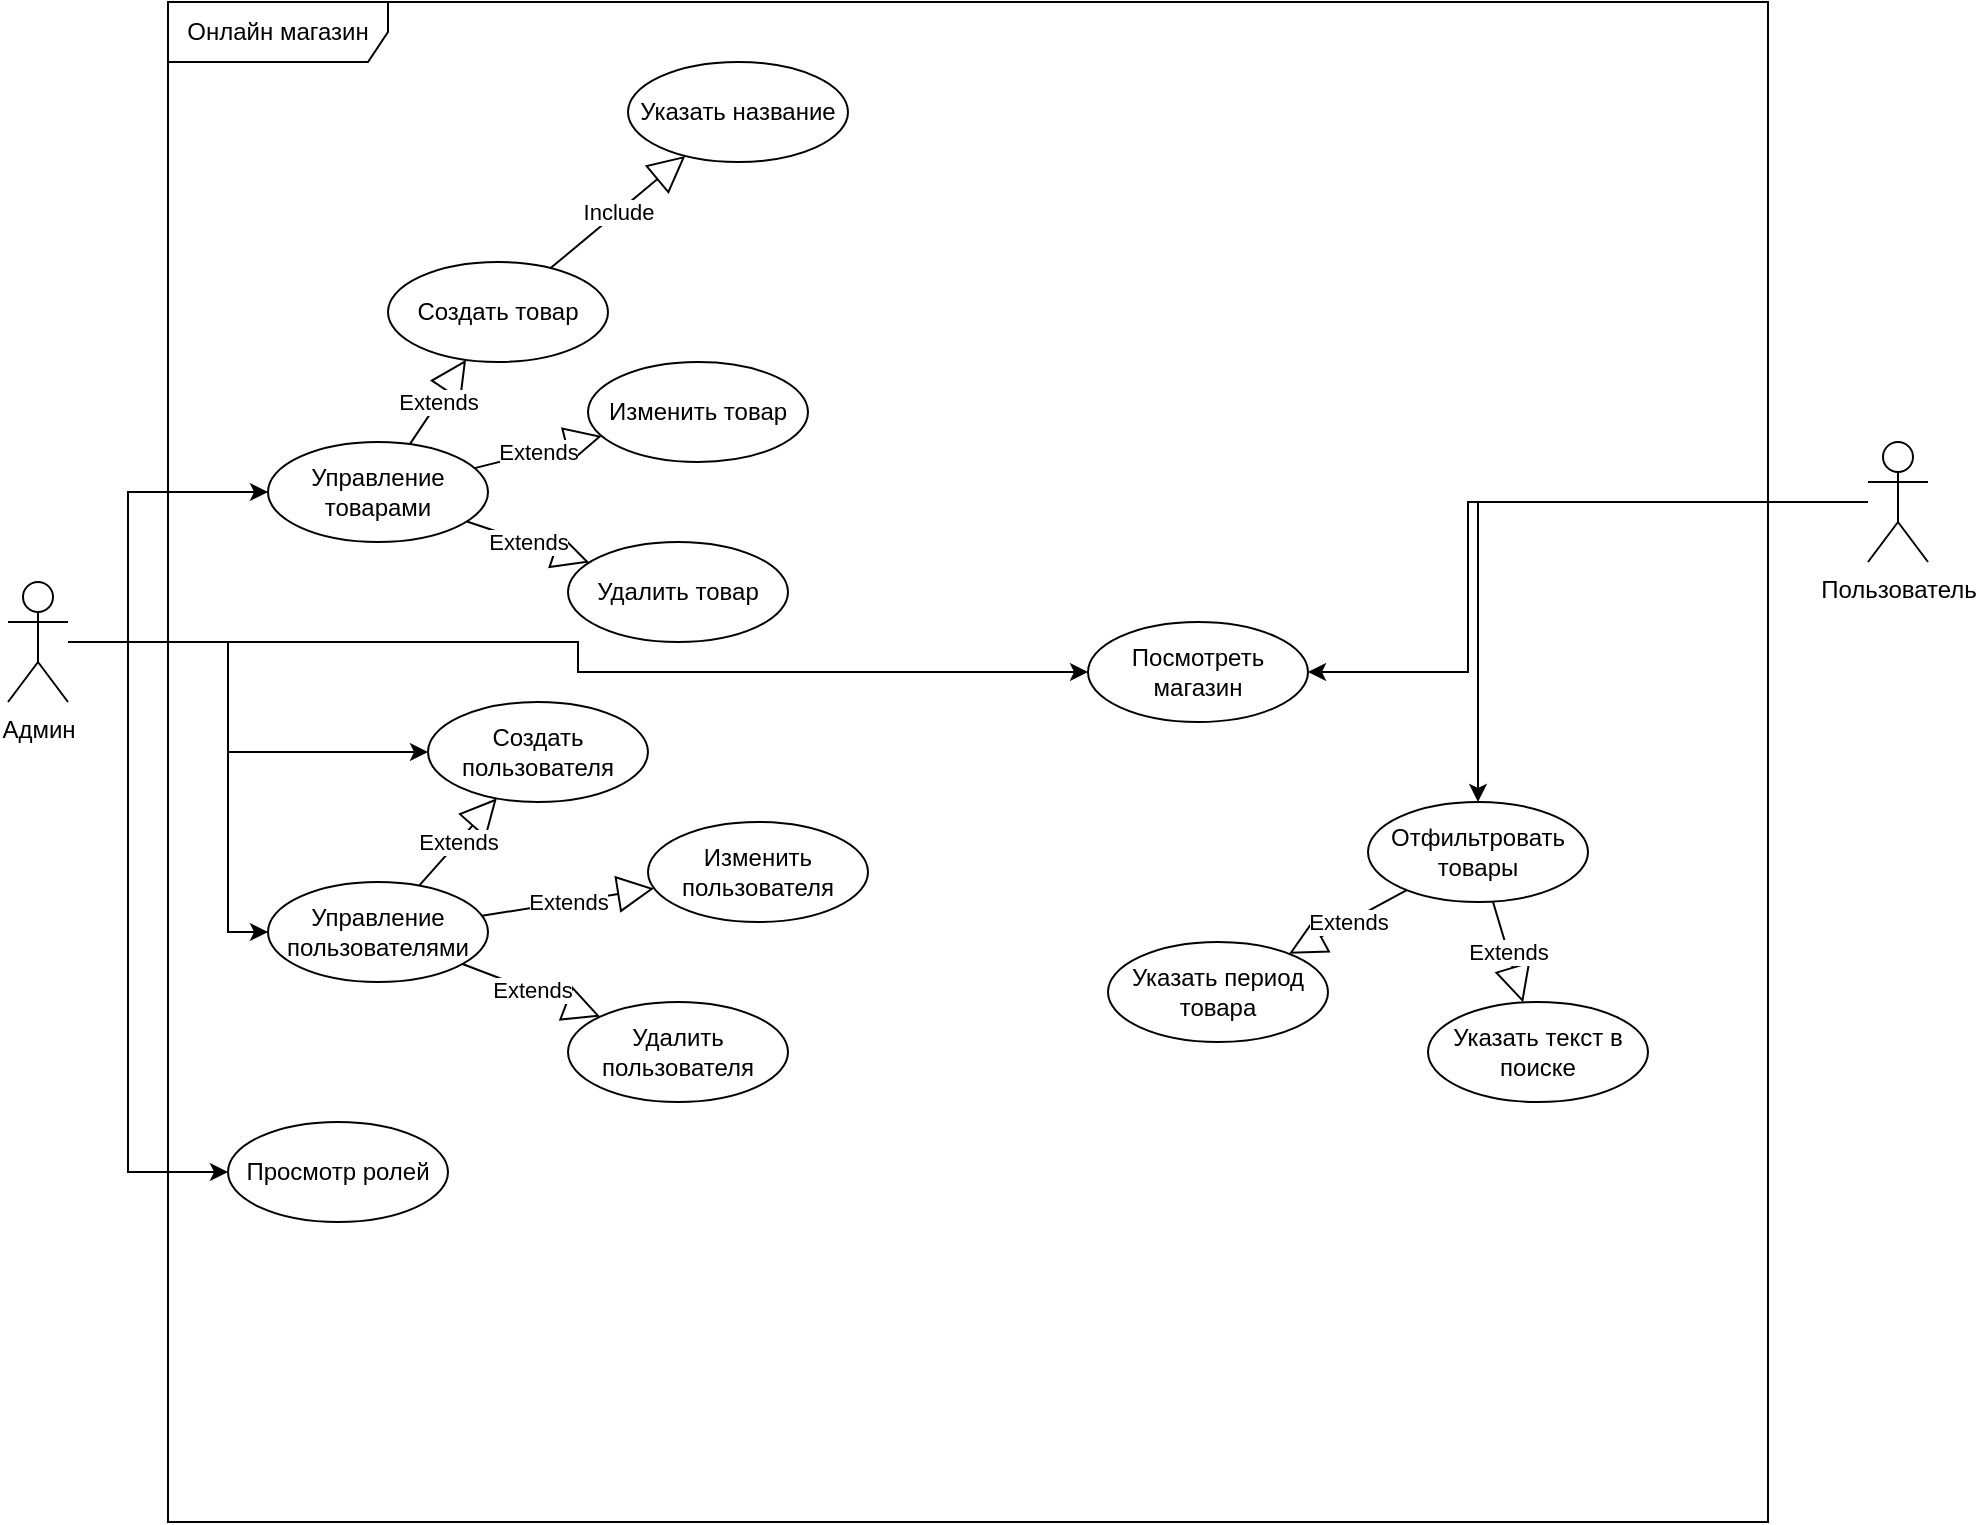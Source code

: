 <mxfile version="26.2.2">
  <diagram name="Страница — 1" id="itrL7sbn9p96ayGT9FoG">
    <mxGraphModel dx="1428" dy="849" grid="1" gridSize="10" guides="1" tooltips="1" connect="1" arrows="1" fold="1" page="1" pageScale="1" pageWidth="827" pageHeight="1169" math="0" shadow="0">
      <root>
        <mxCell id="0" />
        <mxCell id="1" parent="0" />
        <mxCell id="9mNg4-M_Asiz6xoXqbHi-31" style="edgeStyle=orthogonalEdgeStyle;rounded=0;orthogonalLoop=1;jettySize=auto;html=1;" parent="1" source="9mNg4-M_Asiz6xoXqbHi-1" target="9mNg4-M_Asiz6xoXqbHi-9" edge="1">
          <mxGeometry relative="1" as="geometry">
            <Array as="points">
              <mxPoint x="480" y="480" />
              <mxPoint x="480" y="535" />
            </Array>
          </mxGeometry>
        </mxCell>
        <mxCell id="9mNg4-M_Asiz6xoXqbHi-32" style="edgeStyle=orthogonalEdgeStyle;rounded=0;orthogonalLoop=1;jettySize=auto;html=1;" parent="1" source="9mNg4-M_Asiz6xoXqbHi-1" target="9mNg4-M_Asiz6xoXqbHi-10" edge="1">
          <mxGeometry relative="1" as="geometry">
            <Array as="points">
              <mxPoint x="480" y="480" />
              <mxPoint x="480" y="625" />
            </Array>
          </mxGeometry>
        </mxCell>
        <mxCell id="9mNg4-M_Asiz6xoXqbHi-33" style="edgeStyle=orthogonalEdgeStyle;rounded=0;orthogonalLoop=1;jettySize=auto;html=1;" parent="1" source="9mNg4-M_Asiz6xoXqbHi-1" target="9mNg4-M_Asiz6xoXqbHi-13" edge="1">
          <mxGeometry relative="1" as="geometry">
            <Array as="points">
              <mxPoint x="430" y="480" />
              <mxPoint x="430" y="745" />
            </Array>
          </mxGeometry>
        </mxCell>
        <mxCell id="9mNg4-M_Asiz6xoXqbHi-34" style="edgeStyle=orthogonalEdgeStyle;rounded=0;orthogonalLoop=1;jettySize=auto;html=1;" parent="1" source="9mNg4-M_Asiz6xoXqbHi-1" target="9mNg4-M_Asiz6xoXqbHi-5" edge="1">
          <mxGeometry relative="1" as="geometry">
            <Array as="points">
              <mxPoint x="430" y="480" />
              <mxPoint x="430" y="405" />
            </Array>
          </mxGeometry>
        </mxCell>
        <mxCell id="9mNg4-M_Asiz6xoXqbHi-35" style="edgeStyle=orthogonalEdgeStyle;rounded=0;orthogonalLoop=1;jettySize=auto;html=1;" parent="1" source="9mNg4-M_Asiz6xoXqbHi-1" target="9mNg4-M_Asiz6xoXqbHi-14" edge="1">
          <mxGeometry relative="1" as="geometry" />
        </mxCell>
        <mxCell id="9mNg4-M_Asiz6xoXqbHi-1" value="Админ" style="shape=umlActor;verticalLabelPosition=bottom;verticalAlign=top;html=1;" parent="1" vertex="1">
          <mxGeometry x="370" y="450" width="30" height="60" as="geometry" />
        </mxCell>
        <mxCell id="9mNg4-M_Asiz6xoXqbHi-2" value="Онлайн магазин" style="shape=umlFrame;whiteSpace=wrap;html=1;pointerEvents=0;width=110;height=30;" parent="1" vertex="1">
          <mxGeometry x="450" y="160" width="800" height="760" as="geometry" />
        </mxCell>
        <mxCell id="9mNg4-M_Asiz6xoXqbHi-36" style="edgeStyle=orthogonalEdgeStyle;rounded=0;orthogonalLoop=1;jettySize=auto;html=1;entryX=1;entryY=0.5;entryDx=0;entryDy=0;" parent="1" source="9mNg4-M_Asiz6xoXqbHi-3" target="9mNg4-M_Asiz6xoXqbHi-14" edge="1">
          <mxGeometry relative="1" as="geometry">
            <Array as="points">
              <mxPoint x="1100" y="410" />
              <mxPoint x="1100" y="495" />
            </Array>
          </mxGeometry>
        </mxCell>
        <mxCell id="9mNg4-M_Asiz6xoXqbHi-37" style="edgeStyle=orthogonalEdgeStyle;rounded=0;orthogonalLoop=1;jettySize=auto;html=1;" parent="1" source="9mNg4-M_Asiz6xoXqbHi-3" target="9mNg4-M_Asiz6xoXqbHi-15" edge="1">
          <mxGeometry relative="1" as="geometry" />
        </mxCell>
        <mxCell id="9mNg4-M_Asiz6xoXqbHi-3" value="Пользователь" style="shape=umlActor;verticalLabelPosition=bottom;verticalAlign=top;html=1;" parent="1" vertex="1">
          <mxGeometry x="1300" y="380" width="30" height="60" as="geometry" />
        </mxCell>
        <mxCell id="9mNg4-M_Asiz6xoXqbHi-4" value="Создать товар" style="ellipse;whiteSpace=wrap;html=1;" parent="1" vertex="1">
          <mxGeometry x="560" y="290" width="110" height="50" as="geometry" />
        </mxCell>
        <mxCell id="9mNg4-M_Asiz6xoXqbHi-5" value="Управление товарами" style="ellipse;whiteSpace=wrap;html=1;" parent="1" vertex="1">
          <mxGeometry x="500" y="380" width="110" height="50" as="geometry" />
        </mxCell>
        <mxCell id="9mNg4-M_Asiz6xoXqbHi-6" value="Указать название" style="ellipse;whiteSpace=wrap;html=1;" parent="1" vertex="1">
          <mxGeometry x="680" y="190" width="110" height="50" as="geometry" />
        </mxCell>
        <mxCell id="9mNg4-M_Asiz6xoXqbHi-7" value="Изменить товар" style="ellipse;whiteSpace=wrap;html=1;" parent="1" vertex="1">
          <mxGeometry x="660" y="340" width="110" height="50" as="geometry" />
        </mxCell>
        <mxCell id="9mNg4-M_Asiz6xoXqbHi-8" value="Удалить товар" style="ellipse;whiteSpace=wrap;html=1;" parent="1" vertex="1">
          <mxGeometry x="650" y="430" width="110" height="50" as="geometry" />
        </mxCell>
        <mxCell id="9mNg4-M_Asiz6xoXqbHi-9" value="Создать пользователя" style="ellipse;whiteSpace=wrap;html=1;" parent="1" vertex="1">
          <mxGeometry x="580" y="510" width="110" height="50" as="geometry" />
        </mxCell>
        <mxCell id="9mNg4-M_Asiz6xoXqbHi-10" value="Управление пользователями" style="ellipse;whiteSpace=wrap;html=1;" parent="1" vertex="1">
          <mxGeometry x="500" y="600" width="110" height="50" as="geometry" />
        </mxCell>
        <mxCell id="9mNg4-M_Asiz6xoXqbHi-11" value="Изменить пользователя" style="ellipse;whiteSpace=wrap;html=1;" parent="1" vertex="1">
          <mxGeometry x="690" y="570" width="110" height="50" as="geometry" />
        </mxCell>
        <mxCell id="9mNg4-M_Asiz6xoXqbHi-12" value="Удалить пользователя" style="ellipse;whiteSpace=wrap;html=1;" parent="1" vertex="1">
          <mxGeometry x="650" y="660" width="110" height="50" as="geometry" />
        </mxCell>
        <mxCell id="9mNg4-M_Asiz6xoXqbHi-13" value="Просмотр ролей" style="ellipse;whiteSpace=wrap;html=1;" parent="1" vertex="1">
          <mxGeometry x="480" y="720" width="110" height="50" as="geometry" />
        </mxCell>
        <mxCell id="9mNg4-M_Asiz6xoXqbHi-14" value="Посмотреть магазин" style="ellipse;whiteSpace=wrap;html=1;" parent="1" vertex="1">
          <mxGeometry x="910" y="470" width="110" height="50" as="geometry" />
        </mxCell>
        <mxCell id="9mNg4-M_Asiz6xoXqbHi-15" value="Отфильтровать товары" style="ellipse;whiteSpace=wrap;html=1;" parent="1" vertex="1">
          <mxGeometry x="1050" y="560" width="110" height="50" as="geometry" />
        </mxCell>
        <mxCell id="9mNg4-M_Asiz6xoXqbHi-16" value="Указать период товара" style="ellipse;whiteSpace=wrap;html=1;" parent="1" vertex="1">
          <mxGeometry x="920" y="630" width="110" height="50" as="geometry" />
        </mxCell>
        <mxCell id="9mNg4-M_Asiz6xoXqbHi-17" value="Указать текст в поиске" style="ellipse;whiteSpace=wrap;html=1;" parent="1" vertex="1">
          <mxGeometry x="1080" y="660" width="110" height="50" as="geometry" />
        </mxCell>
        <mxCell id="9mNg4-M_Asiz6xoXqbHi-21" value="Extends" style="endArrow=block;endSize=16;endFill=0;html=1;rounded=0;entryX=0;entryY=0;entryDx=0;entryDy=0;" parent="1" source="9mNg4-M_Asiz6xoXqbHi-10" target="9mNg4-M_Asiz6xoXqbHi-12" edge="1">
          <mxGeometry width="160" relative="1" as="geometry">
            <mxPoint x="740" y="790" as="sourcePoint" />
            <mxPoint x="900" y="790" as="targetPoint" />
          </mxGeometry>
        </mxCell>
        <mxCell id="9mNg4-M_Asiz6xoXqbHi-22" value="Extends" style="endArrow=block;endSize=16;endFill=0;html=1;rounded=0;" parent="1" source="9mNg4-M_Asiz6xoXqbHi-10" target="9mNg4-M_Asiz6xoXqbHi-11" edge="1">
          <mxGeometry width="160" relative="1" as="geometry">
            <mxPoint x="640" y="550" as="sourcePoint" />
            <mxPoint x="800" y="550" as="targetPoint" />
          </mxGeometry>
        </mxCell>
        <mxCell id="9mNg4-M_Asiz6xoXqbHi-25" value="Extends" style="endArrow=block;endSize=16;endFill=0;html=1;rounded=0;" parent="1" source="9mNg4-M_Asiz6xoXqbHi-10" target="9mNg4-M_Asiz6xoXqbHi-9" edge="1">
          <mxGeometry width="160" relative="1" as="geometry">
            <mxPoint x="617" y="627" as="sourcePoint" />
            <mxPoint x="703" y="613" as="targetPoint" />
          </mxGeometry>
        </mxCell>
        <mxCell id="9mNg4-M_Asiz6xoXqbHi-26" value="Extends" style="endArrow=block;endSize=16;endFill=0;html=1;rounded=0;" parent="1" source="9mNg4-M_Asiz6xoXqbHi-5" target="9mNg4-M_Asiz6xoXqbHi-4" edge="1">
          <mxGeometry width="160" relative="1" as="geometry">
            <mxPoint x="560" y="380" as="sourcePoint" />
            <mxPoint x="646" y="366" as="targetPoint" />
          </mxGeometry>
        </mxCell>
        <mxCell id="9mNg4-M_Asiz6xoXqbHi-27" value="Extends" style="endArrow=block;endSize=16;endFill=0;html=1;rounded=0;" parent="1" source="9mNg4-M_Asiz6xoXqbHi-5" target="9mNg4-M_Asiz6xoXqbHi-8" edge="1">
          <mxGeometry width="160" relative="1" as="geometry">
            <mxPoint x="637" y="647" as="sourcePoint" />
            <mxPoint x="723" y="633" as="targetPoint" />
          </mxGeometry>
        </mxCell>
        <mxCell id="9mNg4-M_Asiz6xoXqbHi-28" value="Extends" style="endArrow=block;endSize=16;endFill=0;html=1;rounded=0;" parent="1" source="9mNg4-M_Asiz6xoXqbHi-5" target="9mNg4-M_Asiz6xoXqbHi-7" edge="1">
          <mxGeometry width="160" relative="1" as="geometry">
            <mxPoint x="647" y="657" as="sourcePoint" />
            <mxPoint x="733" y="643" as="targetPoint" />
          </mxGeometry>
        </mxCell>
        <mxCell id="9mNg4-M_Asiz6xoXqbHi-29" value="Extends" style="endArrow=block;endSize=16;endFill=0;html=1;rounded=0;" parent="1" source="9mNg4-M_Asiz6xoXqbHi-15" target="9mNg4-M_Asiz6xoXqbHi-16" edge="1">
          <mxGeometry width="160" relative="1" as="geometry">
            <mxPoint x="657" y="667" as="sourcePoint" />
            <mxPoint x="743" y="653" as="targetPoint" />
          </mxGeometry>
        </mxCell>
        <mxCell id="9mNg4-M_Asiz6xoXqbHi-30" value="Extends" style="endArrow=block;endSize=16;endFill=0;html=1;rounded=0;" parent="1" source="9mNg4-M_Asiz6xoXqbHi-15" target="9mNg4-M_Asiz6xoXqbHi-17" edge="1">
          <mxGeometry width="160" relative="1" as="geometry">
            <mxPoint x="667" y="677" as="sourcePoint" />
            <mxPoint x="753" y="663" as="targetPoint" />
          </mxGeometry>
        </mxCell>
        <mxCell id="9mNg4-M_Asiz6xoXqbHi-38" value="Include" style="endArrow=block;endSize=16;endFill=0;html=1;rounded=0;" parent="1" source="9mNg4-M_Asiz6xoXqbHi-4" target="9mNg4-M_Asiz6xoXqbHi-6" edge="1">
          <mxGeometry width="160" relative="1" as="geometry">
            <mxPoint x="760" y="790" as="sourcePoint" />
            <mxPoint x="829" y="816" as="targetPoint" />
          </mxGeometry>
        </mxCell>
      </root>
    </mxGraphModel>
  </diagram>
</mxfile>
